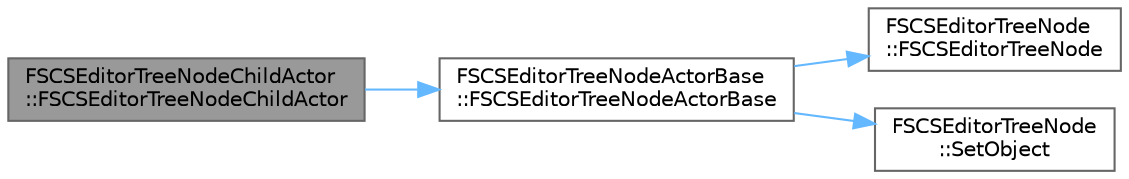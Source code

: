 digraph "FSCSEditorTreeNodeChildActor::FSCSEditorTreeNodeChildActor"
{
 // INTERACTIVE_SVG=YES
 // LATEX_PDF_SIZE
  bgcolor="transparent";
  edge [fontname=Helvetica,fontsize=10,labelfontname=Helvetica,labelfontsize=10];
  node [fontname=Helvetica,fontsize=10,shape=box,height=0.2,width=0.4];
  rankdir="LR";
  Node1 [id="Node000001",label="FSCSEditorTreeNodeChildActor\l::FSCSEditorTreeNodeChildActor",height=0.2,width=0.4,color="gray40", fillcolor="grey60", style="filled", fontcolor="black",tooltip=" "];
  Node1 -> Node2 [id="edge1_Node000001_Node000002",color="steelblue1",style="solid",tooltip=" "];
  Node2 [id="Node000002",label="FSCSEditorTreeNodeActorBase\l::FSCSEditorTreeNodeActorBase",height=0.2,width=0.4,color="grey40", fillcolor="white", style="filled",URL="$dc/d7c/classFSCSEditorTreeNodeActorBase.html#a00f5703f17dbc9de53bc01bf1a184748",tooltip=" "];
  Node2 -> Node3 [id="edge2_Node000002_Node000003",color="steelblue1",style="solid",tooltip=" "];
  Node3 [id="Node000003",label="FSCSEditorTreeNode\l::FSCSEditorTreeNode",height=0.2,width=0.4,color="grey40", fillcolor="white", style="filled",URL="$d3/deb/classFSCSEditorTreeNode.html#add3450e9241e12a16799d4dad6ff5abf",tooltip="Constructs an empty tree node."];
  Node2 -> Node4 [id="edge3_Node000002_Node000004",color="steelblue1",style="solid",tooltip=" "];
  Node4 [id="Node000004",label="FSCSEditorTreeNode\l::SetObject",height=0.2,width=0.4,color="grey40", fillcolor="white", style="filled",URL="$d3/deb/classFSCSEditorTreeNode.html#acbd92552593cc1b53f2ce2e54e9e99e0",tooltip="Sets the internal object instance represented by this node."];
}
